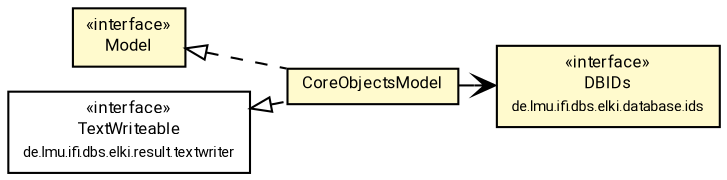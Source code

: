 #!/usr/local/bin/dot
#
# Class diagram 
# Generated by UMLGraph version R5_7_2-60-g0e99a6 (http://www.spinellis.gr/umlgraph/)
#

digraph G {
	graph [fontnames="svg"]
	edge [fontname="Roboto",fontsize=7,labelfontname="Roboto",labelfontsize=7,color="black"];
	node [fontname="Roboto",fontcolor="black",fontsize=8,shape=plaintext,margin=0,width=0,height=0];
	nodesep=0.15;
	ranksep=0.25;
	rankdir=LR;
	// de.lmu.ifi.dbs.elki.data.model.CoreObjectsModel
	c2858289 [label=<<table title="de.lmu.ifi.dbs.elki.data.model.CoreObjectsModel" border="0" cellborder="1" cellspacing="0" cellpadding="2" bgcolor="lemonChiffon" href="CoreObjectsModel.html" target="_parent">
		<tr><td><table border="0" cellspacing="0" cellpadding="1">
		<tr><td align="center" balign="center"> <font face="Roboto">CoreObjectsModel</font> </td></tr>
		</table></td></tr>
		</table>>, URL="CoreObjectsModel.html"];
	// de.lmu.ifi.dbs.elki.data.model.Model
	c2858291 [label=<<table title="de.lmu.ifi.dbs.elki.data.model.Model" border="0" cellborder="1" cellspacing="0" cellpadding="2" bgcolor="LemonChiffon" href="Model.html" target="_parent">
		<tr><td><table border="0" cellspacing="0" cellpadding="1">
		<tr><td align="center" balign="center"> &#171;interface&#187; </td></tr>
		<tr><td align="center" balign="center"> <font face="Roboto">Model</font> </td></tr>
		</table></td></tr>
		</table>>, URL="Model.html"];
	// de.lmu.ifi.dbs.elki.result.textwriter.TextWriteable
	c2858744 [label=<<table title="de.lmu.ifi.dbs.elki.result.textwriter.TextWriteable" border="0" cellborder="1" cellspacing="0" cellpadding="2" href="../../result/textwriter/TextWriteable.html" target="_parent">
		<tr><td><table border="0" cellspacing="0" cellpadding="1">
		<tr><td align="center" balign="center"> &#171;interface&#187; </td></tr>
		<tr><td align="center" balign="center"> <font face="Roboto">TextWriteable</font> </td></tr>
		<tr><td align="center" balign="center"> <font face="Roboto" point-size="7.0">de.lmu.ifi.dbs.elki.result.textwriter</font> </td></tr>
		</table></td></tr>
		</table>>, URL="../../result/textwriter/TextWriteable.html"];
	// de.lmu.ifi.dbs.elki.database.ids.DBIDs
	c2858986 [label=<<table title="de.lmu.ifi.dbs.elki.database.ids.DBIDs" border="0" cellborder="1" cellspacing="0" cellpadding="2" bgcolor="LemonChiffon" href="../../database/ids/DBIDs.html" target="_parent">
		<tr><td><table border="0" cellspacing="0" cellpadding="1">
		<tr><td align="center" balign="center"> &#171;interface&#187; </td></tr>
		<tr><td align="center" balign="center"> <font face="Roboto">DBIDs</font> </td></tr>
		<tr><td align="center" balign="center"> <font face="Roboto" point-size="7.0">de.lmu.ifi.dbs.elki.database.ids</font> </td></tr>
		</table></td></tr>
		</table>>, URL="../../database/ids/DBIDs.html"];
	// de.lmu.ifi.dbs.elki.data.model.CoreObjectsModel implements de.lmu.ifi.dbs.elki.data.model.Model
	c2858291 -> c2858289 [arrowtail=empty,style=dashed,dir=back,weight=9];
	// de.lmu.ifi.dbs.elki.data.model.CoreObjectsModel implements de.lmu.ifi.dbs.elki.result.textwriter.TextWriteable
	c2858744 -> c2858289 [arrowtail=empty,style=dashed,dir=back,weight=9];
	// de.lmu.ifi.dbs.elki.data.model.CoreObjectsModel navassoc de.lmu.ifi.dbs.elki.database.ids.DBIDs
	c2858289 -> c2858986 [arrowhead=open,weight=1];
}


